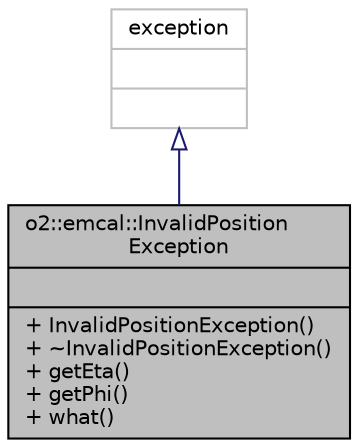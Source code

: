 digraph "o2::emcal::InvalidPositionException"
{
 // INTERACTIVE_SVG=YES
  bgcolor="transparent";
  edge [fontname="Helvetica",fontsize="10",labelfontname="Helvetica",labelfontsize="10"];
  node [fontname="Helvetica",fontsize="10",shape=record];
  Node1 [label="{o2::emcal::InvalidPosition\lException\n||+ InvalidPositionException()\l+ ~InvalidPositionException()\l+ getEta()\l+ getPhi()\l+ what()\l}",height=0.2,width=0.4,color="black", fillcolor="grey75", style="filled", fontcolor="black"];
  Node2 -> Node1 [dir="back",color="midnightblue",fontsize="10",style="solid",arrowtail="onormal",fontname="Helvetica"];
  Node2 [label="{exception\n||}",height=0.2,width=0.4,color="grey75"];
}
